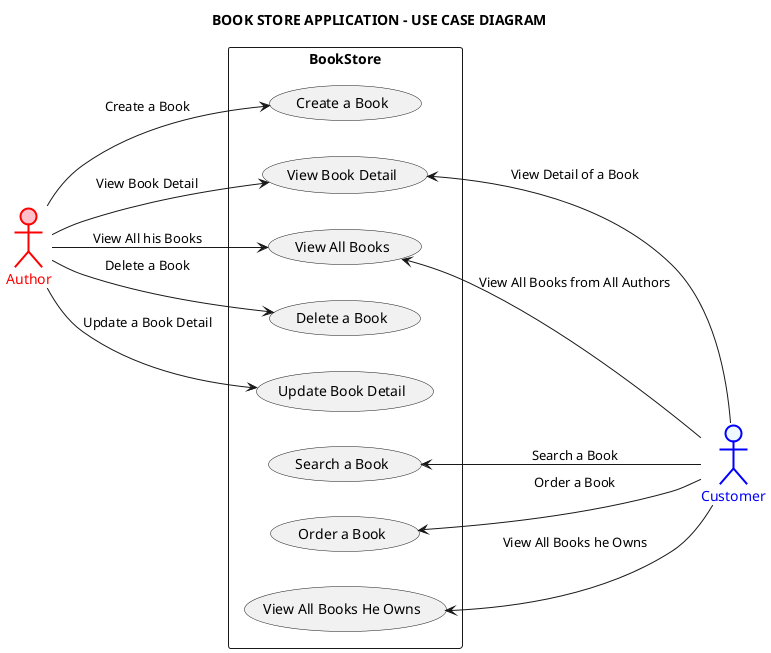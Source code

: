 @startuml
left to right direction
title BOOK STORE APPLICATION - USE CASE DIAGRAM

actor "Author" as Author #pink;line:red;line.bold;text:red
actor "Customer" as Customer #aliceblue;line:blue;line.bold;text:blue

rectangle BookStore {
  usecase "Create a Book" as UC1
  usecase "View Book Detail" as UC2
  usecase "View All Books" as UC3
  usecase "Delete a Book" as UC4
  usecase "Update Book Detail" as UC5
  usecase "Search a Book" as UC6
  usecase "Order a Book" as UC7
  usecase "View All Books He Owns" as UC8
}

Author --> UC1 : Create a Book
Author --> UC4 : Delete a Book
Author --> UC5 : Update a Book Detail
Author --> UC2 : View Book Detail
Author --> UC3 : View All his Books


UC2 <-- Customer : View Detail of a Book
UC3 <-- Customer : View All Books from All Authors
UC6 <-- Customer : Search a Book
UC7 <-- Customer: Order a Book
UC8 <-- Customer : View All Books he Owns

@enduml
